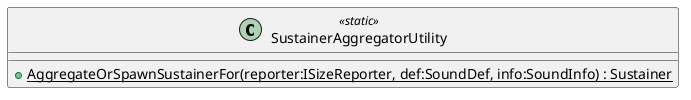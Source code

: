 @startuml
class SustainerAggregatorUtility <<static>> {
    + {static} AggregateOrSpawnSustainerFor(reporter:ISizeReporter, def:SoundDef, info:SoundInfo) : Sustainer
}
@enduml
